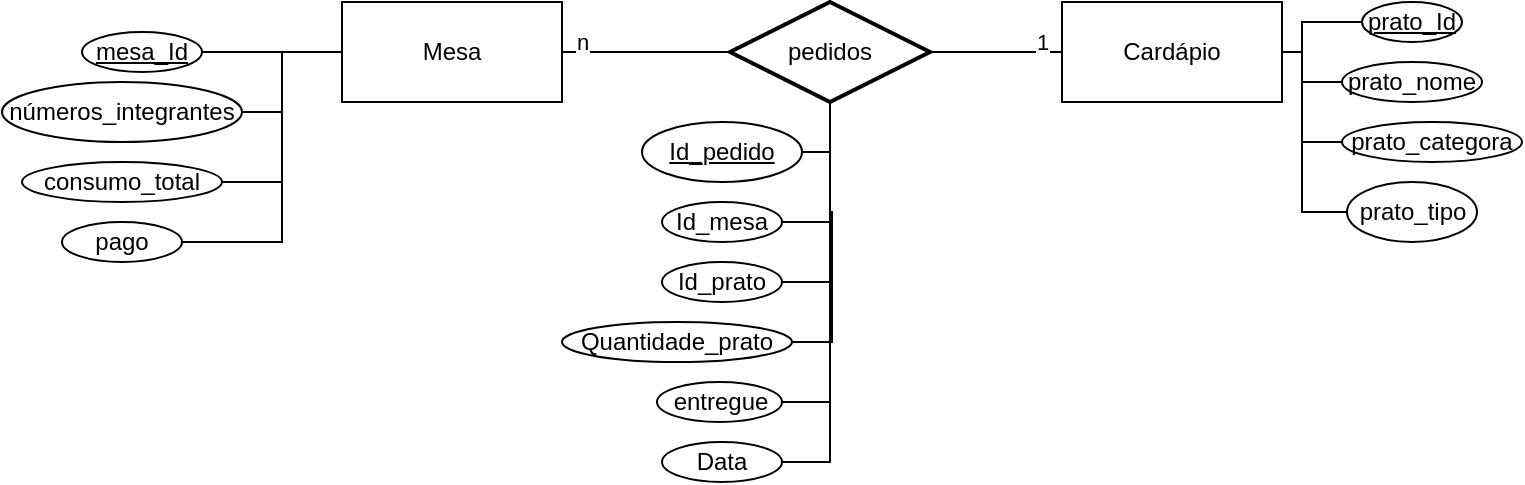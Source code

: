 <mxfile version="21.2.7" type="device">
  <diagram name="Página-1" id="h_PHgGv21Z5UyMHuUWx8">
    <mxGraphModel dx="936" dy="913" grid="1" gridSize="10" guides="1" tooltips="1" connect="1" arrows="1" fold="1" page="1" pageScale="1" pageWidth="827" pageHeight="1169" math="0" shadow="0">
      <root>
        <mxCell id="0" />
        <mxCell id="1" parent="0" />
        <mxCell id="102qRQHP1nMOurah4v3T-1" value="&lt;div&gt;Cardápio&lt;/div&gt;" style="html=1;whiteSpace=wrap;" vertex="1" parent="1">
          <mxGeometry x="540" y="320" width="110" height="50" as="geometry" />
        </mxCell>
        <mxCell id="102qRQHP1nMOurah4v3T-2" value="&lt;div&gt;Mesa&lt;/div&gt;" style="html=1;whiteSpace=wrap;" vertex="1" parent="1">
          <mxGeometry x="180" y="320" width="110" height="50" as="geometry" />
        </mxCell>
        <mxCell id="102qRQHP1nMOurah4v3T-16" value="1" style="edgeStyle=orthogonalEdgeStyle;rounded=0;orthogonalLoop=1;jettySize=auto;html=1;endArrow=none;endFill=0;" edge="1" parent="1" source="102qRQHP1nMOurah4v3T-14" target="102qRQHP1nMOurah4v3T-1">
          <mxGeometry x="0.697" y="5" relative="1" as="geometry">
            <mxPoint as="offset" />
          </mxGeometry>
        </mxCell>
        <mxCell id="102qRQHP1nMOurah4v3T-17" value="n" style="edgeStyle=orthogonalEdgeStyle;rounded=0;orthogonalLoop=1;jettySize=auto;html=1;endArrow=none;endFill=0;" edge="1" parent="1" source="102qRQHP1nMOurah4v3T-14" target="102qRQHP1nMOurah4v3T-2">
          <mxGeometry x="0.762" y="-5" relative="1" as="geometry">
            <mxPoint as="offset" />
          </mxGeometry>
        </mxCell>
        <mxCell id="102qRQHP1nMOurah4v3T-14" value="&lt;div&gt;pedidos&lt;/div&gt;" style="strokeWidth=2;html=1;shape=mxgraph.flowchart.decision;whiteSpace=wrap;" vertex="1" parent="1">
          <mxGeometry x="374" y="320" width="100" height="50" as="geometry" />
        </mxCell>
        <mxCell id="102qRQHP1nMOurah4v3T-19" value="" style="edgeStyle=orthogonalEdgeStyle;rounded=0;orthogonalLoop=1;jettySize=auto;html=1;endArrow=none;endFill=0;" edge="1" parent="1" source="102qRQHP1nMOurah4v3T-18" target="102qRQHP1nMOurah4v3T-2">
          <mxGeometry relative="1" as="geometry" />
        </mxCell>
        <mxCell id="102qRQHP1nMOurah4v3T-18" value="&lt;u&gt;mesa_Id&lt;/u&gt;" style="ellipse;whiteSpace=wrap;html=1;" vertex="1" parent="1">
          <mxGeometry x="50" y="335" width="60" height="20" as="geometry" />
        </mxCell>
        <mxCell id="102qRQHP1nMOurah4v3T-21" value="" style="edgeStyle=orthogonalEdgeStyle;rounded=0;orthogonalLoop=1;jettySize=auto;html=1;endArrow=none;endFill=0;" edge="1" parent="1" source="102qRQHP1nMOurah4v3T-20" target="102qRQHP1nMOurah4v3T-2">
          <mxGeometry relative="1" as="geometry">
            <Array as="points">
              <mxPoint x="150" y="375" />
              <mxPoint x="150" y="345" />
            </Array>
          </mxGeometry>
        </mxCell>
        <mxCell id="102qRQHP1nMOurah4v3T-20" value="números_integrantes" style="ellipse;whiteSpace=wrap;html=1;" vertex="1" parent="1">
          <mxGeometry x="10" y="360" width="120" height="30" as="geometry" />
        </mxCell>
        <mxCell id="102qRQHP1nMOurah4v3T-23" style="edgeStyle=orthogonalEdgeStyle;rounded=0;orthogonalLoop=1;jettySize=auto;html=1;exitX=1;exitY=0.5;exitDx=0;exitDy=0;entryX=0;entryY=0.5;entryDx=0;entryDy=0;endArrow=none;endFill=0;" edge="1" parent="1" source="102qRQHP1nMOurah4v3T-22" target="102qRQHP1nMOurah4v3T-2">
          <mxGeometry relative="1" as="geometry">
            <Array as="points">
              <mxPoint x="150" y="410" />
              <mxPoint x="150" y="345" />
            </Array>
          </mxGeometry>
        </mxCell>
        <mxCell id="102qRQHP1nMOurah4v3T-22" value="consumo_total" style="ellipse;whiteSpace=wrap;html=1;" vertex="1" parent="1">
          <mxGeometry x="20" y="400" width="100" height="20" as="geometry" />
        </mxCell>
        <mxCell id="102qRQHP1nMOurah4v3T-25" style="edgeStyle=orthogonalEdgeStyle;rounded=0;orthogonalLoop=1;jettySize=auto;html=1;exitX=1;exitY=0.5;exitDx=0;exitDy=0;entryX=0;entryY=0.5;entryDx=0;entryDy=0;endArrow=none;endFill=0;" edge="1" parent="1" source="102qRQHP1nMOurah4v3T-24" target="102qRQHP1nMOurah4v3T-2">
          <mxGeometry relative="1" as="geometry">
            <Array as="points">
              <mxPoint x="150" y="440" />
              <mxPoint x="150" y="345" />
            </Array>
          </mxGeometry>
        </mxCell>
        <mxCell id="102qRQHP1nMOurah4v3T-24" value="pago" style="ellipse;whiteSpace=wrap;html=1;" vertex="1" parent="1">
          <mxGeometry x="40" y="430" width="60" height="20" as="geometry" />
        </mxCell>
        <mxCell id="102qRQHP1nMOurah4v3T-29" style="edgeStyle=orthogonalEdgeStyle;rounded=0;orthogonalLoop=1;jettySize=auto;html=1;exitX=1;exitY=0.5;exitDx=0;exitDy=0;entryX=0.5;entryY=1;entryDx=0;entryDy=0;entryPerimeter=0;endArrow=none;endFill=0;" edge="1" parent="1" source="102qRQHP1nMOurah4v3T-28" target="102qRQHP1nMOurah4v3T-14">
          <mxGeometry relative="1" as="geometry" />
        </mxCell>
        <mxCell id="102qRQHP1nMOurah4v3T-28" value="Id_mesa" style="ellipse;whiteSpace=wrap;html=1;" vertex="1" parent="1">
          <mxGeometry x="340" y="420" width="60" height="20" as="geometry" />
        </mxCell>
        <mxCell id="102qRQHP1nMOurah4v3T-31" style="edgeStyle=orthogonalEdgeStyle;rounded=0;orthogonalLoop=1;jettySize=auto;html=1;exitX=1;exitY=0.5;exitDx=0;exitDy=0;entryX=0.5;entryY=1;entryDx=0;entryDy=0;entryPerimeter=0;endArrow=none;endFill=0;" edge="1" parent="1" source="102qRQHP1nMOurah4v3T-30" target="102qRQHP1nMOurah4v3T-14">
          <mxGeometry relative="1" as="geometry" />
        </mxCell>
        <mxCell id="102qRQHP1nMOurah4v3T-30" value="Id_prato" style="ellipse;whiteSpace=wrap;html=1;" vertex="1" parent="1">
          <mxGeometry x="340" y="450" width="60" height="20" as="geometry" />
        </mxCell>
        <mxCell id="102qRQHP1nMOurah4v3T-33" style="edgeStyle=orthogonalEdgeStyle;rounded=0;orthogonalLoop=1;jettySize=auto;html=1;exitX=1;exitY=0.5;exitDx=0;exitDy=0;entryX=0.5;entryY=1;entryDx=0;entryDy=0;entryPerimeter=0;endArrow=none;endFill=0;" edge="1" parent="1" source="102qRQHP1nMOurah4v3T-32" target="102qRQHP1nMOurah4v3T-14">
          <mxGeometry relative="1" as="geometry" />
        </mxCell>
        <mxCell id="102qRQHP1nMOurah4v3T-32" value="Quantidade_prato" style="ellipse;whiteSpace=wrap;html=1;" vertex="1" parent="1">
          <mxGeometry x="290" y="480" width="115" height="20" as="geometry" />
        </mxCell>
        <mxCell id="102qRQHP1nMOurah4v3T-35" style="edgeStyle=orthogonalEdgeStyle;rounded=0;orthogonalLoop=1;jettySize=auto;html=1;exitX=1;exitY=0.5;exitDx=0;exitDy=0;endArrow=none;endFill=0;" edge="1" parent="1" source="102qRQHP1nMOurah4v3T-34" target="102qRQHP1nMOurah4v3T-14">
          <mxGeometry relative="1" as="geometry" />
        </mxCell>
        <mxCell id="102qRQHP1nMOurah4v3T-34" value="entregue" style="ellipse;whiteSpace=wrap;html=1;" vertex="1" parent="1">
          <mxGeometry x="337.5" y="510" width="62.5" height="20" as="geometry" />
        </mxCell>
        <mxCell id="102qRQHP1nMOurah4v3T-37" value="" style="edgeStyle=orthogonalEdgeStyle;rounded=0;orthogonalLoop=1;jettySize=auto;html=1;endArrow=none;endFill=0;" edge="1" parent="1" source="102qRQHP1nMOurah4v3T-36" target="102qRQHP1nMOurah4v3T-1">
          <mxGeometry relative="1" as="geometry">
            <Array as="points">
              <mxPoint x="660" y="330" />
              <mxPoint x="660" y="345" />
            </Array>
          </mxGeometry>
        </mxCell>
        <mxCell id="102qRQHP1nMOurah4v3T-36" value="&lt;u&gt;prato_Id&lt;/u&gt;" style="ellipse;whiteSpace=wrap;html=1;" vertex="1" parent="1">
          <mxGeometry x="690" y="320" width="50" height="20" as="geometry" />
        </mxCell>
        <mxCell id="102qRQHP1nMOurah4v3T-39" value="" style="edgeStyle=orthogonalEdgeStyle;rounded=0;orthogonalLoop=1;jettySize=auto;html=1;endArrow=none;endFill=0;" edge="1" parent="1" source="102qRQHP1nMOurah4v3T-38" target="102qRQHP1nMOurah4v3T-1">
          <mxGeometry relative="1" as="geometry" />
        </mxCell>
        <mxCell id="102qRQHP1nMOurah4v3T-38" value="prato_nome" style="ellipse;whiteSpace=wrap;html=1;" vertex="1" parent="1">
          <mxGeometry x="680" y="350" width="70" height="20" as="geometry" />
        </mxCell>
        <mxCell id="102qRQHP1nMOurah4v3T-41" style="edgeStyle=orthogonalEdgeStyle;rounded=0;orthogonalLoop=1;jettySize=auto;html=1;exitX=0;exitY=0.5;exitDx=0;exitDy=0;entryX=1;entryY=0.5;entryDx=0;entryDy=0;endArrow=none;endFill=0;" edge="1" parent="1" source="102qRQHP1nMOurah4v3T-40" target="102qRQHP1nMOurah4v3T-1">
          <mxGeometry relative="1" as="geometry">
            <Array as="points">
              <mxPoint x="660" y="390" />
              <mxPoint x="660" y="345" />
            </Array>
          </mxGeometry>
        </mxCell>
        <mxCell id="102qRQHP1nMOurah4v3T-40" value="prato_categora" style="ellipse;whiteSpace=wrap;html=1;" vertex="1" parent="1">
          <mxGeometry x="680" y="380" width="90" height="20" as="geometry" />
        </mxCell>
        <mxCell id="102qRQHP1nMOurah4v3T-43" style="edgeStyle=orthogonalEdgeStyle;rounded=0;orthogonalLoop=1;jettySize=auto;html=1;exitX=0;exitY=0.5;exitDx=0;exitDy=0;entryX=1;entryY=0.5;entryDx=0;entryDy=0;endArrow=none;endFill=0;" edge="1" parent="1" source="102qRQHP1nMOurah4v3T-42" target="102qRQHP1nMOurah4v3T-1">
          <mxGeometry relative="1" as="geometry">
            <Array as="points">
              <mxPoint x="660" y="425" />
              <mxPoint x="660" y="345" />
            </Array>
          </mxGeometry>
        </mxCell>
        <mxCell id="102qRQHP1nMOurah4v3T-42" value="prato_tipo" style="ellipse;whiteSpace=wrap;html=1;" vertex="1" parent="1">
          <mxGeometry x="682.5" y="410" width="65" height="30" as="geometry" />
        </mxCell>
        <mxCell id="102qRQHP1nMOurah4v3T-45" value="" style="edgeStyle=orthogonalEdgeStyle;rounded=0;orthogonalLoop=1;jettySize=auto;html=1;endArrow=none;endFill=0;" edge="1" parent="1" source="102qRQHP1nMOurah4v3T-44" target="102qRQHP1nMOurah4v3T-14">
          <mxGeometry relative="1" as="geometry">
            <Array as="points">
              <mxPoint x="424" y="395" />
            </Array>
          </mxGeometry>
        </mxCell>
        <mxCell id="102qRQHP1nMOurah4v3T-44" value="&lt;u&gt;Id_pedido&lt;/u&gt;" style="ellipse;whiteSpace=wrap;html=1;" vertex="1" parent="1">
          <mxGeometry x="330" y="380" width="80" height="30" as="geometry" />
        </mxCell>
        <mxCell id="102qRQHP1nMOurah4v3T-47" style="edgeStyle=orthogonalEdgeStyle;rounded=0;orthogonalLoop=1;jettySize=auto;html=1;exitX=1;exitY=0.5;exitDx=0;exitDy=0;endArrow=none;endFill=0;" edge="1" parent="1" source="102qRQHP1nMOurah4v3T-46" target="102qRQHP1nMOurah4v3T-14">
          <mxGeometry relative="1" as="geometry" />
        </mxCell>
        <mxCell id="102qRQHP1nMOurah4v3T-46" value="Data" style="ellipse;whiteSpace=wrap;html=1;" vertex="1" parent="1">
          <mxGeometry x="340" y="540" width="60" height="20" as="geometry" />
        </mxCell>
      </root>
    </mxGraphModel>
  </diagram>
</mxfile>
